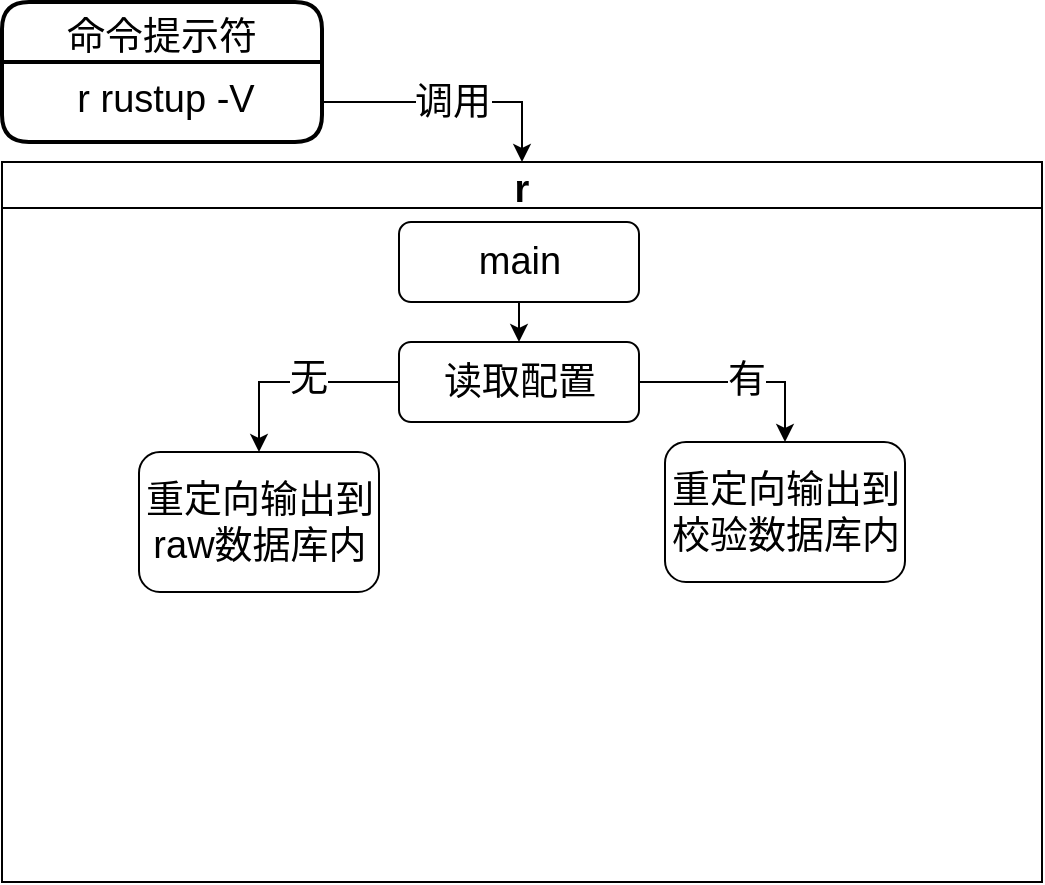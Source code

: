 <mxfile version="20.1.4" type="github">
  <diagram name="Page-1" id="efa7a0a1-bf9b-a30e-e6df-94a7791c09e9">
    <mxGraphModel dx="898" dy="545" grid="1" gridSize="10" guides="1" tooltips="1" connect="1" arrows="1" fold="1" page="1" pageScale="1" pageWidth="826" pageHeight="1169" background="none" math="0" shadow="0">
      <root>
        <mxCell id="0" />
        <mxCell id="1" parent="0" />
        <mxCell id="FhZoDT9mjNjwIompHx8n-150" value="命令提示符" style="swimlane;childLayout=stackLayout;horizontal=1;startSize=30;horizontalStack=0;rounded=1;fontSize=19;fontStyle=0;strokeWidth=2;resizeParent=0;resizeLast=1;shadow=0;dashed=0;align=center;" vertex="1" parent="1">
          <mxGeometry x="10" y="10" width="160" height="70" as="geometry" />
        </mxCell>
        <mxCell id="FhZoDT9mjNjwIompHx8n-151" value="r rustup -V" style="align=center;strokeColor=none;fillColor=none;spacingLeft=4;fontSize=19;verticalAlign=top;resizable=0;rotatable=0;part=1;" vertex="1" parent="FhZoDT9mjNjwIompHx8n-150">
          <mxGeometry y="30" width="160" height="40" as="geometry" />
        </mxCell>
        <mxCell id="FhZoDT9mjNjwIompHx8n-159" value="调用" style="edgeStyle=orthogonalEdgeStyle;rounded=0;orthogonalLoop=1;jettySize=auto;html=1;exitX=1;exitY=0.5;exitDx=0;exitDy=0;fontSize=19;entryX=0.5;entryY=0;entryDx=0;entryDy=0;" edge="1" parent="1" source="FhZoDT9mjNjwIompHx8n-151" target="FhZoDT9mjNjwIompHx8n-184">
          <mxGeometry relative="1" as="geometry">
            <mxPoint x="310" y="100" as="targetPoint" />
          </mxGeometry>
        </mxCell>
        <mxCell id="FhZoDT9mjNjwIompHx8n-184" value="r" style="swimlane;fontSize=19;" vertex="1" parent="1">
          <mxGeometry x="10" y="90" width="520" height="360" as="geometry" />
        </mxCell>
        <mxCell id="FhZoDT9mjNjwIompHx8n-189" style="edgeStyle=orthogonalEdgeStyle;rounded=0;orthogonalLoop=1;jettySize=auto;html=1;exitX=0.5;exitY=1;exitDx=0;exitDy=0;entryX=0.5;entryY=0;entryDx=0;entryDy=0;fontSize=19;" edge="1" parent="FhZoDT9mjNjwIompHx8n-184" source="FhZoDT9mjNjwIompHx8n-186" target="FhZoDT9mjNjwIompHx8n-187">
          <mxGeometry relative="1" as="geometry" />
        </mxCell>
        <mxCell id="FhZoDT9mjNjwIompHx8n-186" value="main" style="rounded=1;whiteSpace=wrap;html=1;fontSize=19;" vertex="1" parent="FhZoDT9mjNjwIompHx8n-184">
          <mxGeometry x="198.5" y="30" width="120" height="40" as="geometry" />
        </mxCell>
        <mxCell id="FhZoDT9mjNjwIompHx8n-199" value="" style="edgeStyle=orthogonalEdgeStyle;rounded=0;orthogonalLoop=1;jettySize=auto;html=1;fontSize=19;" edge="1" parent="FhZoDT9mjNjwIompHx8n-184" source="FhZoDT9mjNjwIompHx8n-187" target="FhZoDT9mjNjwIompHx8n-198">
          <mxGeometry relative="1" as="geometry" />
        </mxCell>
        <mxCell id="FhZoDT9mjNjwIompHx8n-202" value="无" style="edgeLabel;html=1;align=center;verticalAlign=middle;resizable=0;points=[];fontSize=19;" vertex="1" connectable="0" parent="FhZoDT9mjNjwIompHx8n-199">
          <mxGeometry x="-0.135" y="-2" relative="1" as="geometry">
            <mxPoint as="offset" />
          </mxGeometry>
        </mxCell>
        <mxCell id="FhZoDT9mjNjwIompHx8n-201" value="" style="edgeStyle=orthogonalEdgeStyle;rounded=0;orthogonalLoop=1;jettySize=auto;html=1;fontSize=19;" edge="1" parent="FhZoDT9mjNjwIompHx8n-184" source="FhZoDT9mjNjwIompHx8n-187" target="FhZoDT9mjNjwIompHx8n-200">
          <mxGeometry relative="1" as="geometry" />
        </mxCell>
        <mxCell id="FhZoDT9mjNjwIompHx8n-204" value="有" style="edgeLabel;html=1;align=center;verticalAlign=middle;resizable=0;points=[];fontSize=19;" vertex="1" connectable="0" parent="FhZoDT9mjNjwIompHx8n-201">
          <mxGeometry x="0.037" y="1" relative="1" as="geometry">
            <mxPoint as="offset" />
          </mxGeometry>
        </mxCell>
        <mxCell id="FhZoDT9mjNjwIompHx8n-187" value="读取配置" style="rounded=1;whiteSpace=wrap;html=1;fontSize=19;" vertex="1" parent="FhZoDT9mjNjwIompHx8n-184">
          <mxGeometry x="198.5" y="90" width="120" height="40" as="geometry" />
        </mxCell>
        <mxCell id="FhZoDT9mjNjwIompHx8n-198" value="重定向输出到&lt;br&gt;raw数据库内" style="rounded=1;whiteSpace=wrap;html=1;fontSize=19;" vertex="1" parent="FhZoDT9mjNjwIompHx8n-184">
          <mxGeometry x="68.5" y="145" width="120" height="70" as="geometry" />
        </mxCell>
        <mxCell id="FhZoDT9mjNjwIompHx8n-200" value="重定向输出到校验数据库内" style="rounded=1;whiteSpace=wrap;html=1;fontSize=19;" vertex="1" parent="FhZoDT9mjNjwIompHx8n-184">
          <mxGeometry x="331.5" y="140" width="120" height="70" as="geometry" />
        </mxCell>
      </root>
    </mxGraphModel>
  </diagram>
</mxfile>
